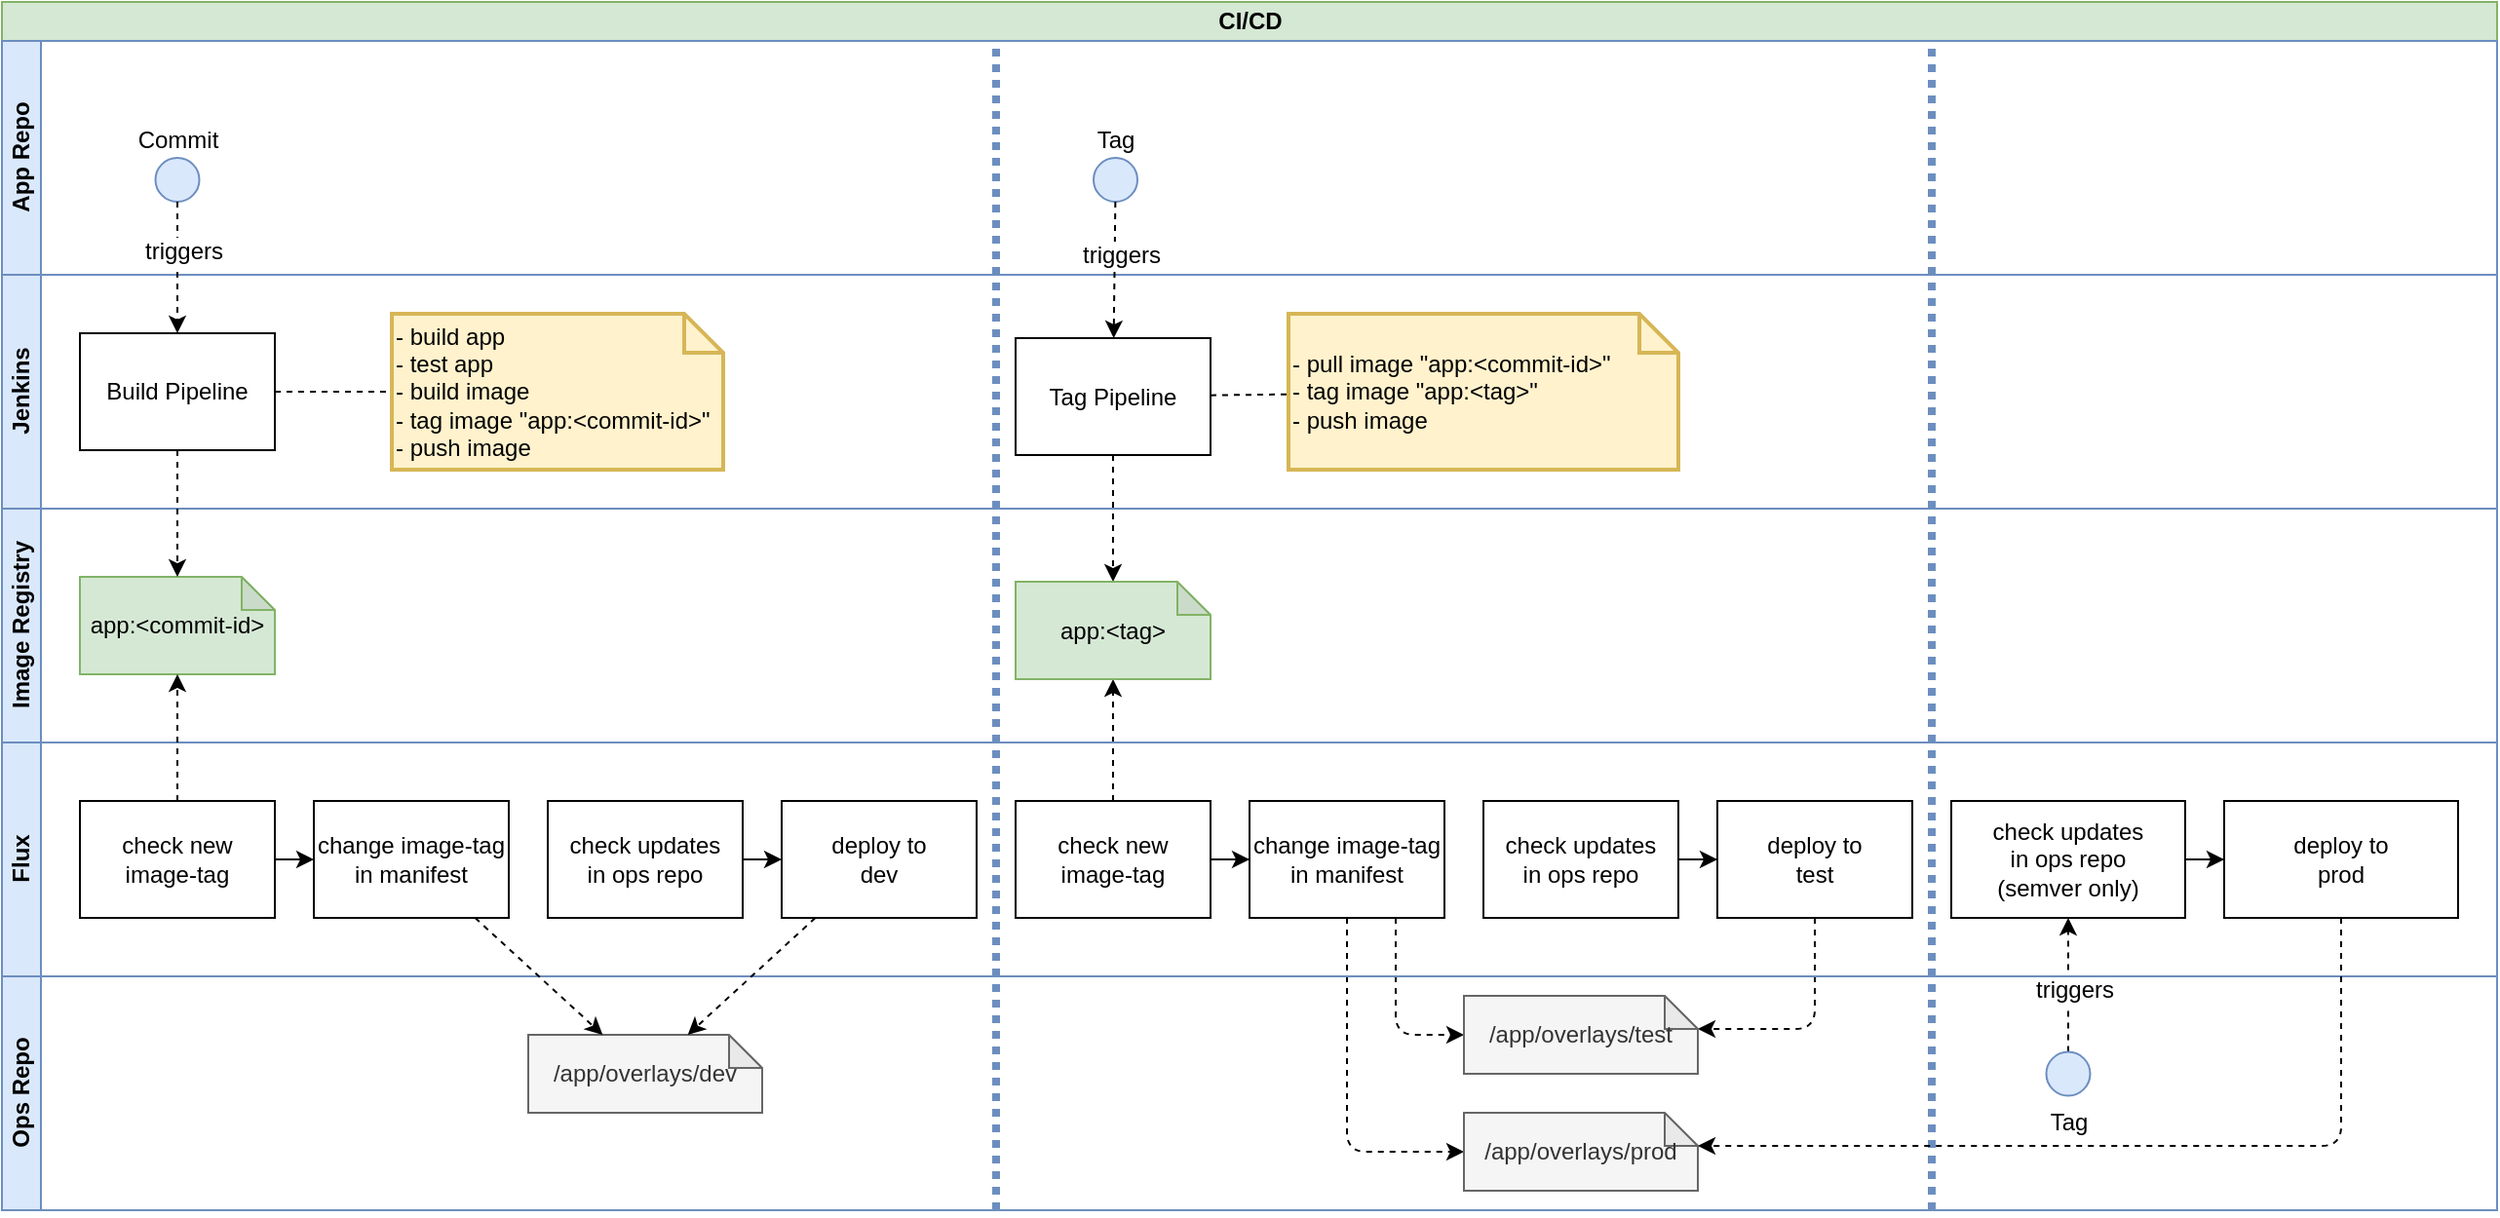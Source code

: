 <mxfile version="13.6.5">
    <diagram id="2l1Gih08ljTuTviZnEwU" name="Page-1">
        <mxGraphModel dx="1250" dy="777" grid="1" gridSize="10" guides="1" tooltips="1" connect="1" arrows="1" fold="1" page="1" pageScale="1" pageWidth="1169" pageHeight="827" math="0" shadow="0">
            <root>
                <mxCell id="0"/>
                <mxCell id="1" parent="0"/>
                <mxCell id="14" value="CI/CD" style="swimlane;html=1;childLayout=stackLayout;resizeParent=1;resizeParentMax=0;horizontal=1;startSize=20;horizontalStack=0;fillColor=#d5e8d4;strokeColor=#82b366;" vertex="1" parent="1">
                    <mxGeometry x="40" y="40" width="1280" height="620" as="geometry">
                        <mxRectangle x="40" y="40" width="50" height="20" as="alternateBounds"/>
                    </mxGeometry>
                </mxCell>
                <mxCell id="15" value="App Repo" style="swimlane;html=1;startSize=20;horizontal=0;fillColor=#dae8fc;strokeColor=#6c8ebf;" vertex="1" parent="14">
                    <mxGeometry y="20" width="1280" height="120" as="geometry"/>
                </mxCell>
                <mxCell id="103" value="" style="endArrow=none;html=1;fontSize=12;fontColor=#000000;strokeWidth=4;dashed=1;dashPattern=1 1;fillColor=#dae8fc;strokeColor=#6c8ebf;" edge="1" parent="15">
                    <mxGeometry width="50" height="50" relative="1" as="geometry">
                        <mxPoint x="990" y="600" as="sourcePoint"/>
                        <mxPoint x="990" as="targetPoint"/>
                    </mxGeometry>
                </mxCell>
                <mxCell id="92" value="Tag" style="ellipse;whiteSpace=wrap;html=1;aspect=fixed;labelPosition=center;verticalLabelPosition=top;align=center;verticalAlign=bottom;horizontal=1;fillColor=#dae8fc;strokeColor=#6c8ebf;" vertex="1" parent="15">
                    <mxGeometry x="560" y="60" width="22.5" height="22.5" as="geometry"/>
                </mxCell>
                <mxCell id="25" value="Commit" style="ellipse;whiteSpace=wrap;html=1;aspect=fixed;labelPosition=center;verticalLabelPosition=top;align=center;verticalAlign=bottom;horizontal=1;fillColor=#dae8fc;strokeColor=#6c8ebf;" vertex="1" parent="15">
                    <mxGeometry x="78.75" y="60" width="22.5" height="22.5" as="geometry"/>
                </mxCell>
                <mxCell id="16" value="Jenkins" style="swimlane;html=1;startSize=20;horizontal=0;fillColor=#dae8fc;strokeColor=#6c8ebf;" vertex="1" parent="14">
                    <mxGeometry y="140" width="1280" height="120" as="geometry"/>
                </mxCell>
                <mxCell id="99" value="- pull image &quot;app:&amp;lt;commit-id&amp;gt;&quot;&lt;br&gt;- tag image &quot;app:&amp;lt;tag&amp;gt;&quot;&lt;br&gt;- push image" style="shape=note;strokeWidth=2;fontSize=12;size=20;whiteSpace=wrap;html=1;fillColor=#fff2cc;strokeColor=#d6b656;align=left;" vertex="1" parent="16">
                    <mxGeometry x="660" y="20" width="200" height="80" as="geometry"/>
                </mxCell>
                <mxCell id="26" value="Build Pipeline" style="whiteSpace=wrap;html=1;" vertex="1" parent="16">
                    <mxGeometry x="40" y="30" width="100" height="60" as="geometry"/>
                </mxCell>
                <mxCell id="68" value="Tag Pipeline" style="whiteSpace=wrap;html=1;" vertex="1" parent="16">
                    <mxGeometry x="520" y="32.5" width="100" height="60" as="geometry"/>
                </mxCell>
                <mxCell id="96" value="&lt;span&gt;- build app&lt;/span&gt;&lt;br&gt;&lt;span&gt;- test app&lt;/span&gt;&lt;br&gt;&lt;span&gt;- build image&lt;br&gt;&lt;/span&gt;- tag image &quot;&lt;span style=&quot;text-align: center&quot;&gt;app:&amp;lt;commit-id&amp;gt;&quot;&lt;/span&gt;&lt;br&gt;&lt;span&gt;- push image&lt;/span&gt;" style="shape=note;strokeWidth=2;fontSize=12;size=20;whiteSpace=wrap;html=1;fillColor=#fff2cc;strokeColor=#d6b656;align=left;" vertex="1" parent="16">
                    <mxGeometry x="200" y="20" width="170" height="80" as="geometry"/>
                </mxCell>
                <mxCell id="98" value="" style="endArrow=none;dashed=1;html=1;" edge="1" parent="16" source="26" target="96">
                    <mxGeometry width="50" height="50" relative="1" as="geometry">
                        <mxPoint x="150" y="90" as="sourcePoint"/>
                        <mxPoint x="200" y="40" as="targetPoint"/>
                    </mxGeometry>
                </mxCell>
                <mxCell id="100" value="" style="endArrow=none;dashed=1;html=1;" edge="1" parent="16" source="68" target="99">
                    <mxGeometry width="50" height="50" relative="1" as="geometry">
                        <mxPoint x="420" y="80" as="sourcePoint"/>
                        <mxPoint x="480" y="80" as="targetPoint"/>
                    </mxGeometry>
                </mxCell>
                <mxCell id="102" value="" style="endArrow=none;html=1;fontSize=12;fontColor=#000000;strokeWidth=4;dashed=1;dashPattern=1 1;fillColor=#dae8fc;strokeColor=#6c8ebf;" edge="1" parent="16">
                    <mxGeometry width="50" height="50" relative="1" as="geometry">
                        <mxPoint x="510" y="480" as="sourcePoint"/>
                        <mxPoint x="510" y="-120" as="targetPoint"/>
                    </mxGeometry>
                </mxCell>
                <mxCell id="70" value="" style="endArrow=classic;html=1;dashed=1;" edge="1" parent="14" source="92" target="68">
                    <mxGeometry width="50" height="50" relative="1" as="geometry">
                        <mxPoint x="670" y="120" as="sourcePoint"/>
                        <mxPoint x="534.5" y="170" as="targetPoint"/>
                    </mxGeometry>
                </mxCell>
                <mxCell id="105" value="triggers" style="edgeLabel;html=1;align=center;verticalAlign=middle;resizable=0;points=[];fontSize=12;fontColor=#000000;" vertex="1" connectable="0" parent="70">
                    <mxGeometry x="-0.215" y="3" relative="1" as="geometry">
                        <mxPoint as="offset"/>
                    </mxGeometry>
                </mxCell>
                <mxCell id="71" value="" style="endArrow=classic;html=1;dashed=1;" edge="1" parent="14" source="68" target="69">
                    <mxGeometry width="50" height="50" relative="1" as="geometry">
                        <mxPoint x="545" y="110" as="sourcePoint"/>
                        <mxPoint x="545" y="180" as="targetPoint"/>
                    </mxGeometry>
                </mxCell>
                <mxCell id="79" value="" style="endArrow=classic;html=1;dashed=1;" edge="1" parent="14" source="75" target="69">
                    <mxGeometry width="50" height="50" relative="1" as="geometry">
                        <mxPoint x="690" y="374" as="sourcePoint"/>
                        <mxPoint x="690" y="309" as="targetPoint"/>
                    </mxGeometry>
                </mxCell>
                <mxCell id="82" value="" style="endArrow=classic;html=1;dashed=1;entryX=0;entryY=0.5;entryDx=0;entryDy=0;entryPerimeter=0;exitX=0.75;exitY=1;exitDx=0;exitDy=0;" edge="1" parent="14" source="74" target="76">
                    <mxGeometry width="50" height="50" relative="1" as="geometry">
                        <mxPoint x="720" y="520" as="sourcePoint"/>
                        <mxPoint x="787.083" y="577.5" as="targetPoint"/>
                        <Array as="points">
                            <mxPoint x="715" y="530"/>
                        </Array>
                    </mxGeometry>
                </mxCell>
                <mxCell id="83" value="" style="endArrow=classic;html=1;dashed=1;entryX=0;entryY=0;entryDx=120;entryDy=17;entryPerimeter=0;" edge="1" parent="14" source="72" target="76">
                    <mxGeometry width="50" height="50" relative="1" as="geometry">
                        <mxPoint x="1017.08" y="537.5" as="sourcePoint"/>
                        <mxPoint x="949.997" y="595" as="targetPoint"/>
                        <Array as="points">
                            <mxPoint x="930" y="527"/>
                        </Array>
                    </mxGeometry>
                </mxCell>
                <mxCell id="90" value="" style="endArrow=classic;html=1;dashed=1;entryX=0;entryY=0.5;entryDx=0;entryDy=0;entryPerimeter=0;rounded=1;" edge="1" parent="14" source="74" target="89">
                    <mxGeometry width="50" height="50" relative="1" as="geometry">
                        <mxPoint x="746.897" y="480" as="sourcePoint"/>
                        <mxPoint x="836.782" y="537.5" as="targetPoint"/>
                        <Array as="points">
                            <mxPoint x="690" y="590"/>
                        </Array>
                    </mxGeometry>
                </mxCell>
                <mxCell id="17" value="Image Registry" style="swimlane;html=1;startSize=20;horizontal=0;fillColor=#dae8fc;strokeColor=#6c8ebf;" vertex="1" parent="14">
                    <mxGeometry y="260" width="1280" height="120" as="geometry">
                        <mxRectangle y="260" width="480" height="20" as="alternateBounds"/>
                    </mxGeometry>
                </mxCell>
                <mxCell id="59" value="&lt;span&gt;app:&amp;lt;commit-id&amp;gt;&lt;/span&gt;" style="shape=note;whiteSpace=wrap;html=1;backgroundOutline=1;darkOpacity=0.05;size=17;fillColor=#d5e8d4;strokeColor=#82b366;" vertex="1" parent="17">
                    <mxGeometry x="40" y="35" width="100" height="50" as="geometry"/>
                </mxCell>
                <mxCell id="69" value="&lt;span&gt;app:&amp;lt;tag&amp;gt;&lt;/span&gt;" style="shape=note;whiteSpace=wrap;html=1;backgroundOutline=1;darkOpacity=0.05;size=17;fillColor=#d5e8d4;strokeColor=#82b366;" vertex="1" parent="17">
                    <mxGeometry x="520" y="37.5" width="100" height="50" as="geometry"/>
                </mxCell>
                <mxCell id="88" value="" style="endArrow=classic;html=1;dashed=1;exitX=0.5;exitY=0;exitDx=0;exitDy=0;" edge="1" parent="14" source="94" target="86">
                    <mxGeometry width="50" height="50" relative="1" as="geometry">
                        <mxPoint x="1060" y="535" as="sourcePoint"/>
                        <mxPoint x="1130" y="592.5" as="targetPoint"/>
                    </mxGeometry>
                </mxCell>
                <mxCell id="106" value="triggers" style="edgeLabel;html=1;align=center;verticalAlign=middle;resizable=0;points=[];fontSize=12;fontColor=#000000;" vertex="1" connectable="0" parent="88">
                    <mxGeometry x="-0.076" y="-3" relative="1" as="geometry">
                        <mxPoint as="offset"/>
                    </mxGeometry>
                </mxCell>
                <mxCell id="23" value="Flux" style="swimlane;html=1;startSize=20;horizontal=0;fillColor=#dae8fc;strokeColor=#6c8ebf;" vertex="1" parent="14">
                    <mxGeometry y="380" width="1280" height="120" as="geometry">
                        <mxRectangle y="380" width="480" height="20" as="alternateBounds"/>
                    </mxGeometry>
                </mxCell>
                <mxCell id="85" style="edgeStyle=orthogonalEdgeStyle;rounded=0;orthogonalLoop=1;jettySize=auto;html=1;" edge="1" parent="23" source="86" target="87">
                    <mxGeometry relative="1" as="geometry"/>
                </mxCell>
                <mxCell id="87" value="deploy to &lt;br&gt;prod" style="whiteSpace=wrap;html=1;" vertex="1" parent="23">
                    <mxGeometry x="1140" y="30" width="120" height="60" as="geometry"/>
                </mxCell>
                <mxCell id="86" value="check updates&lt;br&gt;in ops repo&lt;br&gt;(semver only)" style="whiteSpace=wrap;html=1;" vertex="1" parent="23">
                    <mxGeometry x="1000" y="30" width="120" height="60" as="geometry"/>
                </mxCell>
                <mxCell id="57" value="deploy to &lt;br&gt;dev" style="whiteSpace=wrap;html=1;" vertex="1" parent="23">
                    <mxGeometry x="400" y="30" width="100" height="60" as="geometry"/>
                </mxCell>
                <mxCell id="55" value="check updates&lt;br&gt;in ops repo" style="whiteSpace=wrap;html=1;" vertex="1" parent="23">
                    <mxGeometry x="280" y="30" width="100" height="60" as="geometry"/>
                </mxCell>
                <mxCell id="29" value="change&amp;nbsp;image-tag&lt;br&gt;in manifest" style="whiteSpace=wrap;html=1;" vertex="1" parent="23">
                    <mxGeometry x="160" y="30" width="100" height="60" as="geometry"/>
                </mxCell>
                <mxCell id="28" value="check new&lt;br&gt;image-tag" style="whiteSpace=wrap;html=1;" vertex="1" parent="23">
                    <mxGeometry x="40" y="30" width="100" height="60" as="geometry"/>
                </mxCell>
                <mxCell id="30" value="" style="edgeStyle=orthogonalEdgeStyle;orthogonalLoop=1;jettySize=auto;html=1;" edge="1" parent="23" source="28" target="29">
                    <mxGeometry relative="1" as="geometry"/>
                </mxCell>
                <mxCell id="58" value="" style="edgeStyle=orthogonalEdgeStyle;orthogonalLoop=1;jettySize=auto;html=1;" edge="1" parent="23" source="55" target="57">
                    <mxGeometry relative="1" as="geometry"/>
                </mxCell>
                <mxCell id="80" style="edgeStyle=orthogonalEdgeStyle;rounded=0;orthogonalLoop=1;jettySize=auto;html=1;" edge="1" parent="23" source="75" target="74">
                    <mxGeometry relative="1" as="geometry"/>
                </mxCell>
                <mxCell id="72" value="deploy to &lt;br&gt;test" style="whiteSpace=wrap;html=1;" vertex="1" parent="23">
                    <mxGeometry x="880" y="30" width="100" height="60" as="geometry"/>
                </mxCell>
                <mxCell id="73" value="check updates&lt;br&gt;in ops repo" style="whiteSpace=wrap;html=1;" vertex="1" parent="23">
                    <mxGeometry x="760" y="30" width="100" height="60" as="geometry"/>
                </mxCell>
                <mxCell id="74" value="change&amp;nbsp;image-tag&lt;br&gt;in manifest" style="whiteSpace=wrap;html=1;" vertex="1" parent="23">
                    <mxGeometry x="640" y="30" width="100" height="60" as="geometry"/>
                </mxCell>
                <mxCell id="75" value="check new&lt;br&gt;image-tag" style="whiteSpace=wrap;html=1;" vertex="1" parent="23">
                    <mxGeometry x="520" y="30" width="100" height="60" as="geometry"/>
                </mxCell>
                <mxCell id="81" style="edgeStyle=orthogonalEdgeStyle;rounded=0;orthogonalLoop=1;jettySize=auto;html=1;" edge="1" parent="23" source="73" target="72">
                    <mxGeometry relative="1" as="geometry"/>
                </mxCell>
                <mxCell id="24" value="Ops Repo" style="swimlane;html=1;startSize=20;horizontal=0;fillColor=#dae8fc;strokeColor=#6c8ebf;" vertex="1" parent="14">
                    <mxGeometry y="500" width="1280" height="120" as="geometry">
                        <mxRectangle y="380" width="480" height="20" as="alternateBounds"/>
                    </mxGeometry>
                </mxCell>
                <mxCell id="76" value="&lt;span&gt;/app/overlays/test&lt;br&gt;&lt;/span&gt;" style="shape=note;whiteSpace=wrap;html=1;backgroundOutline=1;darkOpacity=0.05;size=17;fillColor=#f5f5f5;strokeColor=#666666;fontColor=#333333;" vertex="1" parent="24">
                    <mxGeometry x="750" y="10" width="120" height="40" as="geometry"/>
                </mxCell>
                <mxCell id="60" value="&lt;span&gt;/app/overlays/dev&lt;br&gt;&lt;/span&gt;" style="shape=note;whiteSpace=wrap;html=1;backgroundOutline=1;darkOpacity=0.05;size=17;fillColor=#f5f5f5;strokeColor=#666666;fontColor=#333333;" vertex="1" parent="24">
                    <mxGeometry x="270" y="30" width="120" height="40" as="geometry"/>
                </mxCell>
                <mxCell id="94" value="Tag" style="ellipse;whiteSpace=wrap;html=1;aspect=fixed;labelPosition=center;verticalLabelPosition=bottom;align=center;verticalAlign=top;horizontal=1;fillColor=#dae8fc;strokeColor=#6c8ebf;" vertex="1" parent="24">
                    <mxGeometry x="1048.75" y="38.75" width="22.5" height="22.5" as="geometry"/>
                </mxCell>
                <mxCell id="89" value="&lt;span&gt;/app/overlays/prod&lt;br&gt;&lt;/span&gt;" style="shape=note;whiteSpace=wrap;html=1;backgroundOutline=1;darkOpacity=0.05;size=17;fillColor=#f5f5f5;strokeColor=#666666;fontColor=#333333;" vertex="1" parent="24">
                    <mxGeometry x="750" y="70" width="120" height="40" as="geometry"/>
                </mxCell>
                <mxCell id="62" value="" style="endArrow=classic;html=1;dashed=1;" edge="1" parent="14" source="29" target="60">
                    <mxGeometry width="50" height="50" relative="1" as="geometry">
                        <mxPoint x="120" y="590" as="sourcePoint"/>
                        <mxPoint x="170" y="540" as="targetPoint"/>
                    </mxGeometry>
                </mxCell>
                <mxCell id="63" value="" style="endArrow=classic;html=1;dashed=1;" edge="1" parent="14" source="57" target="60">
                    <mxGeometry width="50" height="50" relative="1" as="geometry">
                        <mxPoint x="268.5" y="480" as="sourcePoint"/>
                        <mxPoint x="303.958" y="537.5" as="targetPoint"/>
                    </mxGeometry>
                </mxCell>
                <mxCell id="64" value="" style="endArrow=classic;html=1;dashed=1;" edge="1" parent="14" source="25" target="26">
                    <mxGeometry width="50" height="50" relative="1" as="geometry">
                        <mxPoint x="180" y="82.5" as="sourcePoint"/>
                        <mxPoint x="215.458" y="140" as="targetPoint"/>
                    </mxGeometry>
                </mxCell>
                <mxCell id="104" value="triggers" style="edgeLabel;html=1;align=center;verticalAlign=middle;resizable=0;points=[];fontSize=12;fontColor=#000000;" vertex="1" connectable="0" parent="64">
                    <mxGeometry x="-0.274" y="3" relative="1" as="geometry">
                        <mxPoint y="1" as="offset"/>
                    </mxGeometry>
                </mxCell>
                <mxCell id="65" value="" style="endArrow=classic;html=1;dashed=1;" edge="1" parent="14" source="26" target="59">
                    <mxGeometry width="50" height="50" relative="1" as="geometry">
                        <mxPoint x="110" y="110" as="sourcePoint"/>
                        <mxPoint x="110" y="180" as="targetPoint"/>
                    </mxGeometry>
                </mxCell>
                <mxCell id="66" value="" style="endArrow=classic;html=1;dashed=1;" edge="1" parent="14" source="28" target="59">
                    <mxGeometry width="50" height="50" relative="1" as="geometry">
                        <mxPoint x="120" y="120" as="sourcePoint"/>
                        <mxPoint x="120" y="190" as="targetPoint"/>
                    </mxGeometry>
                </mxCell>
                <mxCell id="91" value="" style="endArrow=classic;html=1;dashed=1;entryX=0;entryY=0;entryDx=120;entryDy=17;entryPerimeter=0;exitX=0.5;exitY=1;exitDx=0;exitDy=0;" edge="1" parent="14" source="87" target="89">
                    <mxGeometry width="50" height="50" relative="1" as="geometry">
                        <mxPoint x="920.165" y="480" as="sourcePoint"/>
                        <mxPoint x="880" y="540.75" as="targetPoint"/>
                        <Array as="points">
                            <mxPoint x="1200" y="587"/>
                        </Array>
                    </mxGeometry>
                </mxCell>
            </root>
        </mxGraphModel>
    </diagram>
</mxfile>